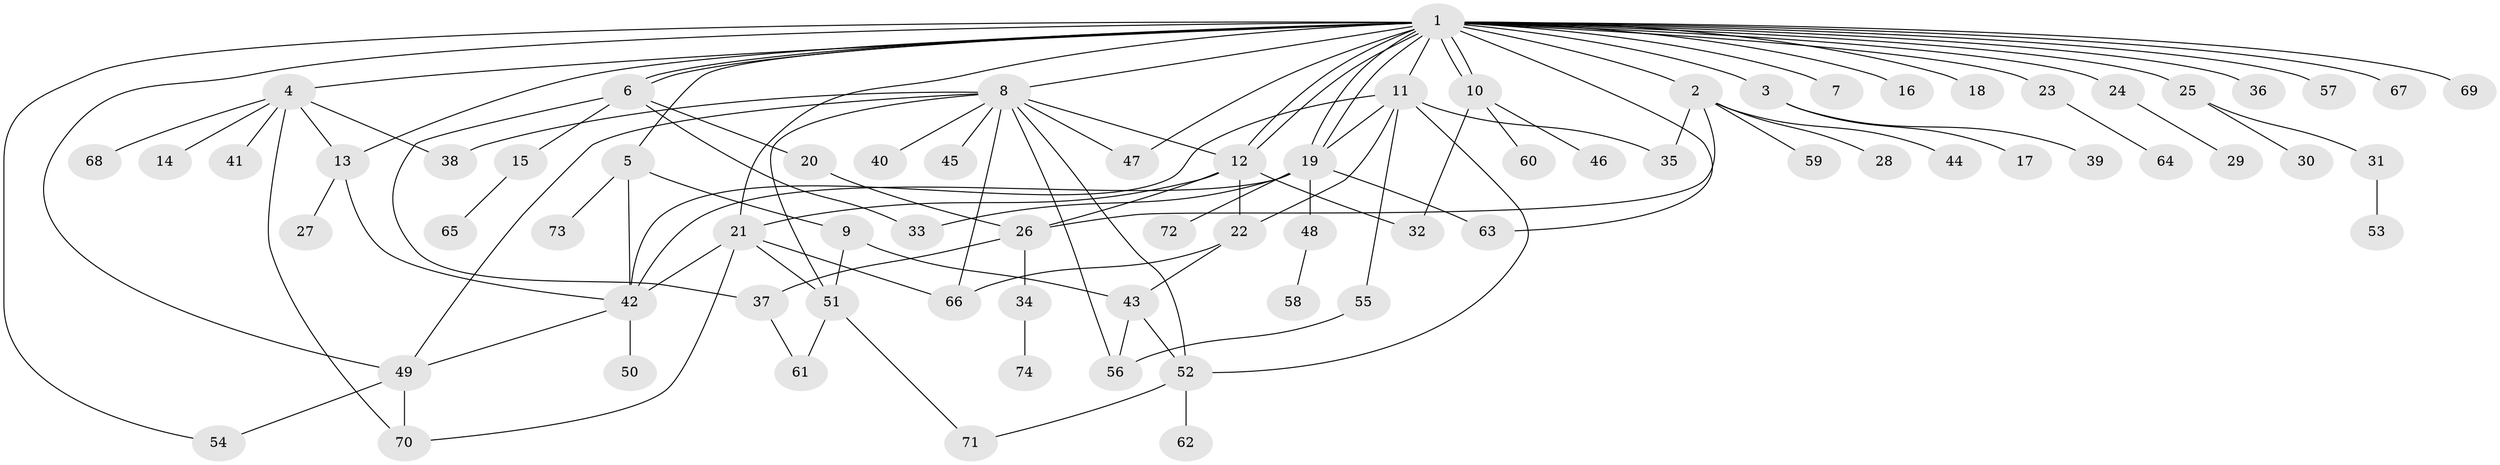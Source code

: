 // Generated by graph-tools (version 1.1) at 2025/11/02/27/25 16:11:13]
// undirected, 74 vertices, 111 edges
graph export_dot {
graph [start="1"]
  node [color=gray90,style=filled];
  1;
  2;
  3;
  4;
  5;
  6;
  7;
  8;
  9;
  10;
  11;
  12;
  13;
  14;
  15;
  16;
  17;
  18;
  19;
  20;
  21;
  22;
  23;
  24;
  25;
  26;
  27;
  28;
  29;
  30;
  31;
  32;
  33;
  34;
  35;
  36;
  37;
  38;
  39;
  40;
  41;
  42;
  43;
  44;
  45;
  46;
  47;
  48;
  49;
  50;
  51;
  52;
  53;
  54;
  55;
  56;
  57;
  58;
  59;
  60;
  61;
  62;
  63;
  64;
  65;
  66;
  67;
  68;
  69;
  70;
  71;
  72;
  73;
  74;
  1 -- 2;
  1 -- 3;
  1 -- 4;
  1 -- 5;
  1 -- 6;
  1 -- 6;
  1 -- 7;
  1 -- 8;
  1 -- 10;
  1 -- 10;
  1 -- 11;
  1 -- 12;
  1 -- 12;
  1 -- 13;
  1 -- 16;
  1 -- 18;
  1 -- 19;
  1 -- 19;
  1 -- 21;
  1 -- 23;
  1 -- 24;
  1 -- 25;
  1 -- 36;
  1 -- 47;
  1 -- 49;
  1 -- 54;
  1 -- 57;
  1 -- 63;
  1 -- 67;
  1 -- 69;
  2 -- 26;
  2 -- 28;
  2 -- 35;
  2 -- 44;
  2 -- 59;
  3 -- 17;
  3 -- 39;
  4 -- 13;
  4 -- 14;
  4 -- 38;
  4 -- 41;
  4 -- 68;
  4 -- 70;
  5 -- 9;
  5 -- 42;
  5 -- 73;
  6 -- 15;
  6 -- 20;
  6 -- 33;
  6 -- 37;
  8 -- 12;
  8 -- 38;
  8 -- 40;
  8 -- 45;
  8 -- 47;
  8 -- 49;
  8 -- 51;
  8 -- 52;
  8 -- 56;
  8 -- 66;
  9 -- 43;
  9 -- 51;
  10 -- 32;
  10 -- 46;
  10 -- 60;
  11 -- 19;
  11 -- 22;
  11 -- 35;
  11 -- 42;
  11 -- 52;
  11 -- 55;
  12 -- 21;
  12 -- 22;
  12 -- 26;
  12 -- 32;
  13 -- 27;
  13 -- 42;
  15 -- 65;
  19 -- 33;
  19 -- 42;
  19 -- 48;
  19 -- 63;
  19 -- 72;
  20 -- 26;
  21 -- 42;
  21 -- 51;
  21 -- 66;
  21 -- 70;
  22 -- 43;
  22 -- 66;
  23 -- 64;
  24 -- 29;
  25 -- 30;
  25 -- 31;
  26 -- 34;
  26 -- 37;
  31 -- 53;
  34 -- 74;
  37 -- 61;
  42 -- 49;
  42 -- 50;
  43 -- 52;
  43 -- 56;
  48 -- 58;
  49 -- 54;
  49 -- 70;
  51 -- 61;
  51 -- 71;
  52 -- 62;
  52 -- 71;
  55 -- 56;
}
